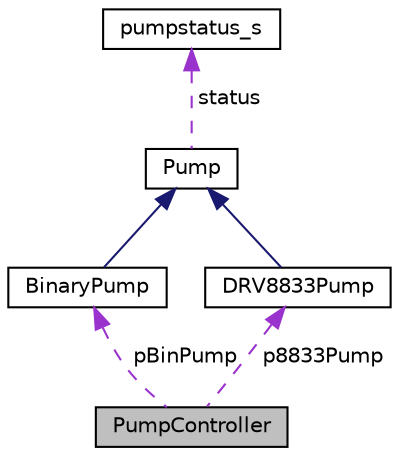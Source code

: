 digraph "PumpController"
{
 // LATEX_PDF_SIZE
  edge [fontname="Helvetica",fontsize="10",labelfontname="Helvetica",labelfontsize="10"];
  node [fontname="Helvetica",fontsize="10",shape=record];
  Node1 [label="PumpController",height=0.2,width=0.4,color="black", fillcolor="grey75", style="filled", fontcolor="black",tooltip=" "];
  Node2 -> Node1 [dir="back",color="darkorchid3",fontsize="10",style="dashed",label=" pBinPump" ,fontname="Helvetica"];
  Node2 [label="BinaryPump",height=0.2,width=0.4,color="black", fillcolor="white", style="filled",URL="$class_binary_pump.html",tooltip=" "];
  Node3 -> Node2 [dir="back",color="midnightblue",fontsize="10",style="solid",fontname="Helvetica"];
  Node3 [label="Pump",height=0.2,width=0.4,color="black", fillcolor="white", style="filled",URL="$class_pump.html",tooltip=" "];
  Node4 -> Node3 [dir="back",color="darkorchid3",fontsize="10",style="dashed",label=" status" ,fontname="Helvetica"];
  Node4 [label="pumpstatus_s",height=0.2,width=0.4,color="black", fillcolor="white", style="filled",URL="$structpumpstatus__s.html",tooltip=" "];
  Node5 -> Node1 [dir="back",color="darkorchid3",fontsize="10",style="dashed",label=" p8833Pump" ,fontname="Helvetica"];
  Node5 [label="DRV8833Pump",height=0.2,width=0.4,color="black", fillcolor="white", style="filled",URL="$class_d_r_v8833_pump.html",tooltip=" "];
  Node3 -> Node5 [dir="back",color="midnightblue",fontsize="10",style="solid",fontname="Helvetica"];
}
